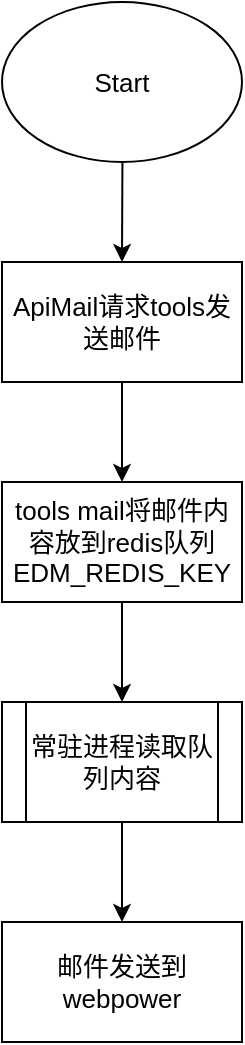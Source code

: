 <mxfile version="10.8.3" type="github"><diagram id="A6K4KN5W4QU0FTCIKr5a" name="第 1 页"><mxGraphModel dx="1394" dy="816" grid="1" gridSize="10" guides="1" tooltips="1" connect="1" arrows="1" fold="1" page="1" pageScale="1" pageWidth="827" pageHeight="1169" math="0" shadow="0"><root><mxCell id="0"/><mxCell id="1" parent="0"/><mxCell id="O03j_jTKjh8tYpH0UMQ2-1" value="" style="edgeStyle=none;rounded=0;orthogonalLoop=1;jettySize=auto;html=1;fontSize=13;" edge="1" parent="1" source="O03j_jTKjh8tYpH0UMQ2-2" target="O03j_jTKjh8tYpH0UMQ2-4"><mxGeometry relative="1" as="geometry"/></mxCell><mxCell id="O03j_jTKjh8tYpH0UMQ2-2" value="Start" style="ellipse;whiteSpace=wrap;html=1;fontSize=13;" vertex="1" parent="1"><mxGeometry x="320" y="80" width="120" height="80" as="geometry"/></mxCell><mxCell id="O03j_jTKjh8tYpH0UMQ2-3" value="" style="edgeStyle=none;rounded=0;orthogonalLoop=1;jettySize=auto;html=1;fontSize=13;" edge="1" parent="1" source="O03j_jTKjh8tYpH0UMQ2-4" target="O03j_jTKjh8tYpH0UMQ2-6"><mxGeometry relative="1" as="geometry"/></mxCell><mxCell id="O03j_jTKjh8tYpH0UMQ2-4" value="ApiMail请求tools发送邮件" style="rounded=0;whiteSpace=wrap;html=1;fontSize=13;" vertex="1" parent="1"><mxGeometry x="320" y="210" width="120" height="60" as="geometry"/></mxCell><mxCell id="O03j_jTKjh8tYpH0UMQ2-5" value="" style="edgeStyle=none;rounded=0;orthogonalLoop=1;jettySize=auto;html=1;fontSize=13;" edge="1" parent="1" source="O03j_jTKjh8tYpH0UMQ2-6" target="O03j_jTKjh8tYpH0UMQ2-8"><mxGeometry relative="1" as="geometry"/></mxCell><mxCell id="O03j_jTKjh8tYpH0UMQ2-6" value="tools mail将邮件内容放到redis队列EDM_REDIS_KEY" style="rounded=0;whiteSpace=wrap;html=1;fontSize=13;" vertex="1" parent="1"><mxGeometry x="320" y="320" width="120" height="60" as="geometry"/></mxCell><mxCell id="O03j_jTKjh8tYpH0UMQ2-7" value="" style="edgeStyle=none;rounded=0;orthogonalLoop=1;jettySize=auto;html=1;fontSize=13;entryX=0.5;entryY=0;entryDx=0;entryDy=0;" edge="1" parent="1" source="O03j_jTKjh8tYpH0UMQ2-8" target="O03j_jTKjh8tYpH0UMQ2-9"><mxGeometry relative="1" as="geometry"><mxPoint x="380" y="540" as="targetPoint"/></mxGeometry></mxCell><mxCell id="O03j_jTKjh8tYpH0UMQ2-8" value="常驻进程读取队列内容" style="shape=process;whiteSpace=wrap;html=1;backgroundOutline=1;fontSize=13;" vertex="1" parent="1"><mxGeometry x="320" y="430" width="120" height="60" as="geometry"/></mxCell><mxCell id="O03j_jTKjh8tYpH0UMQ2-9" value="邮件发送到webpower" style="rounded=0;whiteSpace=wrap;html=1;fontSize=13;" vertex="1" parent="1"><mxGeometry x="320" y="540" width="120" height="60" as="geometry"/></mxCell></root></mxGraphModel></diagram></mxfile>